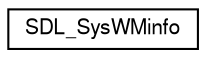 digraph "Graphical Class Hierarchy"
{
  edge [fontname="FreeSans",fontsize="10",labelfontname="FreeSans",labelfontsize="10"];
  node [fontname="FreeSans",fontsize="10",shape=record];
  rankdir="LR";
  Node1 [label="SDL_SysWMinfo",height=0.2,width=0.4,color="black", fillcolor="white", style="filled",URL="$d1/d59/struct_s_d_l___sys_w_minfo.html"];
}
